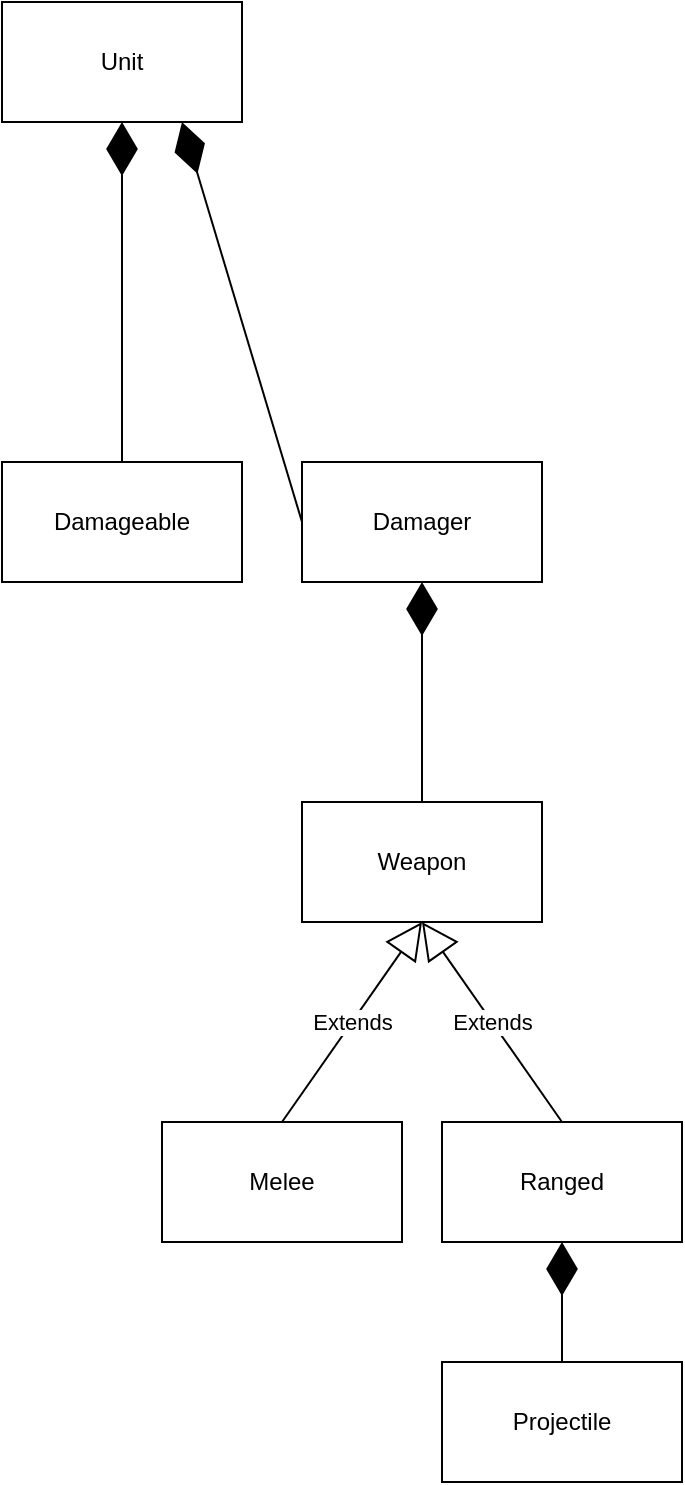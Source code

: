 <mxfile version="14.2.9" type="device"><diagram id="y4loSEmqK0Lu1-JeYM9z" name="Page-1"><mxGraphModel dx="1673" dy="1978" grid="1" gridSize="10" guides="1" tooltips="1" connect="1" arrows="1" fold="1" page="1" pageScale="1" pageWidth="850" pageHeight="1100" math="0" shadow="0"><root><mxCell id="0"/><mxCell id="1" parent="0"/><mxCell id="PN268hJyc7OOcN-78Nys-11" value="" style="endArrow=diamondThin;endFill=1;endSize=24;html=1;entryX=0.5;entryY=1;entryDx=0;entryDy=0;exitX=0.5;exitY=0;exitDx=0;exitDy=0;" edge="1" parent="1" source="PN268hJyc7OOcN-78Nys-12" target="PN268hJyc7OOcN-78Nys-13"><mxGeometry width="160" relative="1" as="geometry"><mxPoint x="429" y="50" as="sourcePoint"/><mxPoint x="429.04" y="-127.994" as="targetPoint"/></mxGeometry></mxCell><mxCell id="PN268hJyc7OOcN-78Nys-12" value="Damageable" style="rounded=0;whiteSpace=wrap;html=1;" vertex="1" parent="1"><mxGeometry x="370" y="70" width="120" height="60" as="geometry"/></mxCell><mxCell id="PN268hJyc7OOcN-78Nys-13" value="Unit" style="rounded=0;whiteSpace=wrap;html=1;" vertex="1" parent="1"><mxGeometry x="370" y="-160" width="120" height="60" as="geometry"/></mxCell><mxCell id="PN268hJyc7OOcN-78Nys-14" value="Damager" style="rounded=0;whiteSpace=wrap;html=1;" vertex="1" parent="1"><mxGeometry x="520" y="70" width="120" height="60" as="geometry"/></mxCell><mxCell id="PN268hJyc7OOcN-78Nys-15" value="Melee" style="rounded=0;whiteSpace=wrap;html=1;" vertex="1" parent="1"><mxGeometry x="450" y="400" width="120" height="60" as="geometry"/></mxCell><mxCell id="PN268hJyc7OOcN-78Nys-16" value="Ranged" style="rounded=0;whiteSpace=wrap;html=1;" vertex="1" parent="1"><mxGeometry x="590" y="400" width="120" height="60" as="geometry"/></mxCell><mxCell id="PN268hJyc7OOcN-78Nys-17" value="Projectile" style="rounded=0;whiteSpace=wrap;html=1;" vertex="1" parent="1"><mxGeometry x="590" y="520" width="120" height="60" as="geometry"/></mxCell><mxCell id="PN268hJyc7OOcN-78Nys-18" value="Weapon" style="rounded=0;whiteSpace=wrap;html=1;" vertex="1" parent="1"><mxGeometry x="520" y="240" width="120" height="60" as="geometry"/></mxCell><mxCell id="PN268hJyc7OOcN-78Nys-19" value="" style="endArrow=diamondThin;endFill=1;endSize=24;html=1;entryX=0.5;entryY=1;entryDx=0;entryDy=0;exitX=0.5;exitY=0;exitDx=0;exitDy=0;" edge="1" parent="1" source="PN268hJyc7OOcN-78Nys-18" target="PN268hJyc7OOcN-78Nys-14"><mxGeometry width="160" relative="1" as="geometry"><mxPoint x="400" y="390" as="sourcePoint"/><mxPoint x="560" y="390" as="targetPoint"/></mxGeometry></mxCell><mxCell id="PN268hJyc7OOcN-78Nys-21" value="Extends" style="endArrow=block;endSize=16;endFill=0;html=1;entryX=0.5;entryY=1;entryDx=0;entryDy=0;exitX=0.5;exitY=0;exitDx=0;exitDy=0;" edge="1" parent="1" source="PN268hJyc7OOcN-78Nys-15" target="PN268hJyc7OOcN-78Nys-18"><mxGeometry width="160" relative="1" as="geometry"><mxPoint x="400" y="390" as="sourcePoint"/><mxPoint x="560" y="390" as="targetPoint"/></mxGeometry></mxCell><mxCell id="PN268hJyc7OOcN-78Nys-22" value="Extends" style="endArrow=block;endSize=16;endFill=0;html=1;entryX=0.5;entryY=1;entryDx=0;entryDy=0;exitX=0.5;exitY=0;exitDx=0;exitDy=0;" edge="1" parent="1" source="PN268hJyc7OOcN-78Nys-16" target="PN268hJyc7OOcN-78Nys-18"><mxGeometry width="160" relative="1" as="geometry"><mxPoint x="400" y="390" as="sourcePoint"/><mxPoint x="560" y="390" as="targetPoint"/></mxGeometry></mxCell><mxCell id="PN268hJyc7OOcN-78Nys-23" value="" style="endArrow=diamondThin;endFill=1;endSize=24;html=1;entryX=0.5;entryY=1;entryDx=0;entryDy=0;exitX=0.5;exitY=0;exitDx=0;exitDy=0;" edge="1" parent="1" source="PN268hJyc7OOcN-78Nys-17" target="PN268hJyc7OOcN-78Nys-16"><mxGeometry width="160" relative="1" as="geometry"><mxPoint x="400" y="390" as="sourcePoint"/><mxPoint x="560" y="390" as="targetPoint"/></mxGeometry></mxCell><mxCell id="PN268hJyc7OOcN-78Nys-25" value="" style="endArrow=diamondThin;endFill=1;endSize=24;html=1;entryX=0.75;entryY=1;entryDx=0;entryDy=0;exitX=0;exitY=0.5;exitDx=0;exitDy=0;" edge="1" parent="1" source="PN268hJyc7OOcN-78Nys-14" target="PN268hJyc7OOcN-78Nys-13"><mxGeometry width="160" relative="1" as="geometry"><mxPoint x="340" y="350" as="sourcePoint"/><mxPoint x="500" y="350" as="targetPoint"/></mxGeometry></mxCell></root></mxGraphModel></diagram></mxfile>